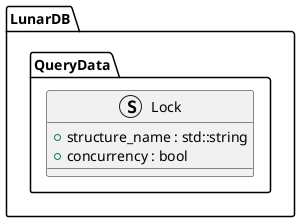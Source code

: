 @startuml Lock

namespace LunarDB.QueryData {

struct Lock {
    + structure_name : std::string
    + concurrency : bool
}

}

@enduml
